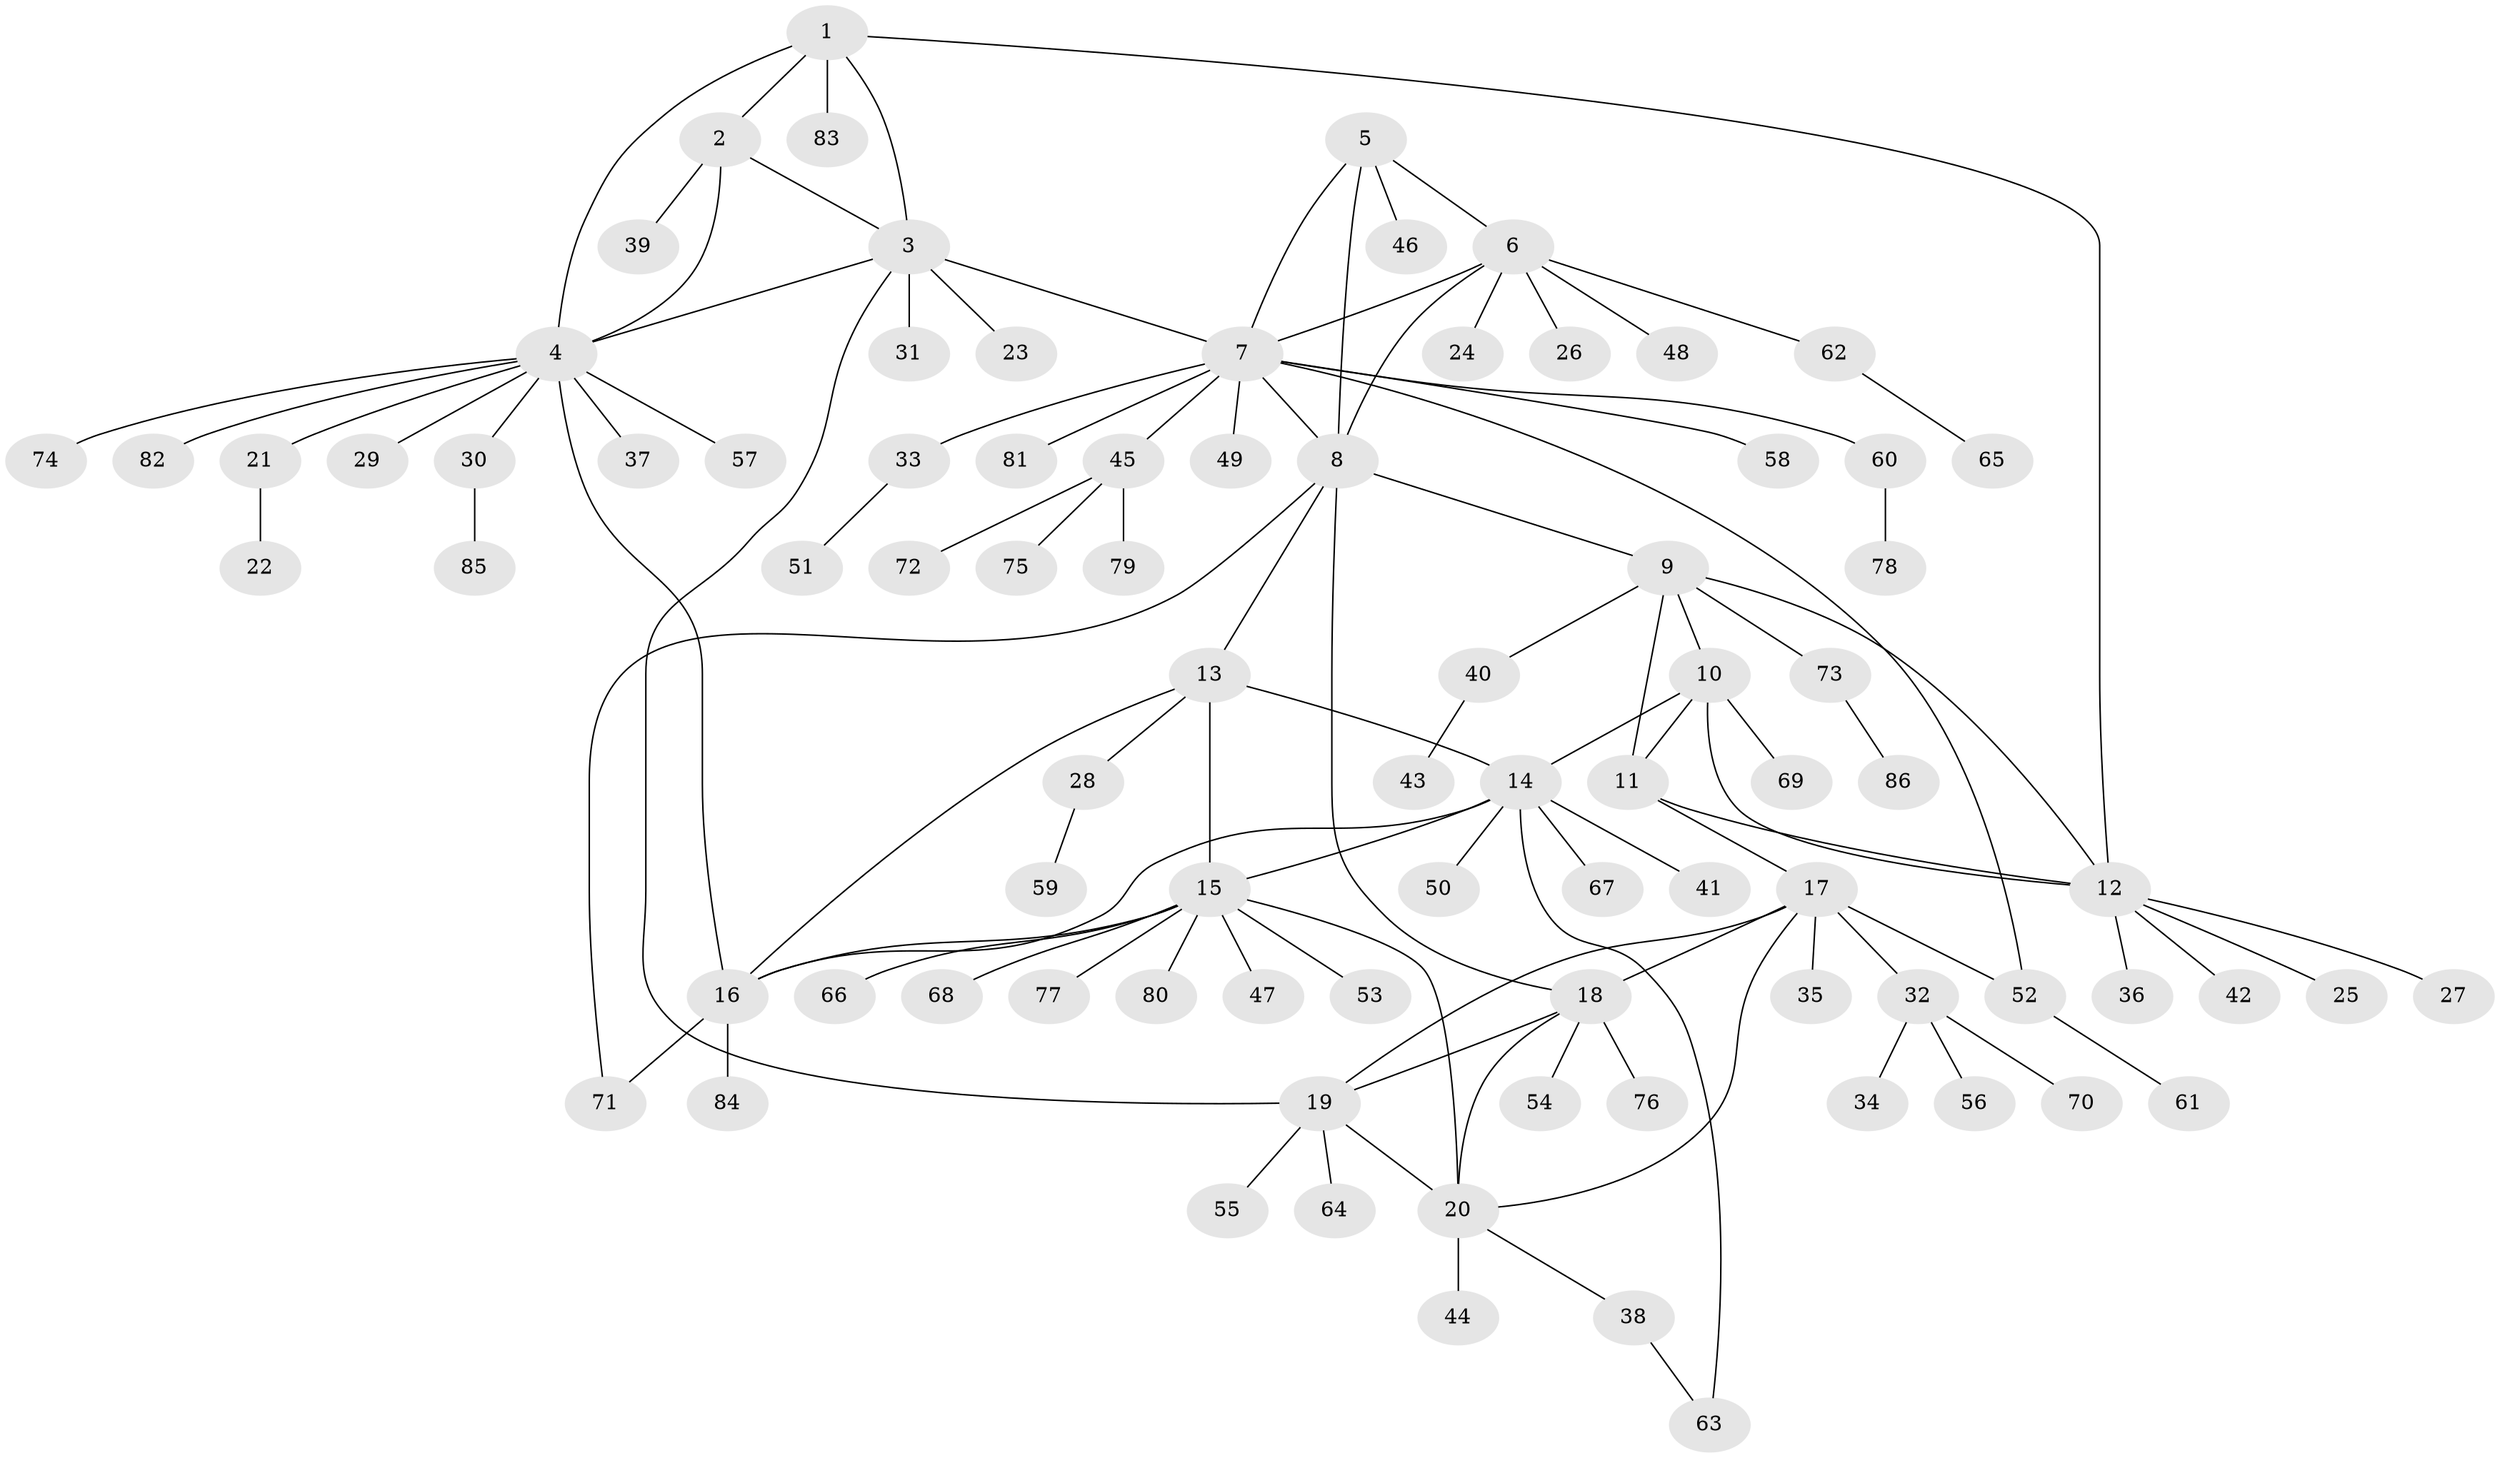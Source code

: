 // Generated by graph-tools (version 1.1) at 2025/02/03/09/25 03:02:43]
// undirected, 86 vertices, 109 edges
graph export_dot {
graph [start="1"]
  node [color=gray90,style=filled];
  1;
  2;
  3;
  4;
  5;
  6;
  7;
  8;
  9;
  10;
  11;
  12;
  13;
  14;
  15;
  16;
  17;
  18;
  19;
  20;
  21;
  22;
  23;
  24;
  25;
  26;
  27;
  28;
  29;
  30;
  31;
  32;
  33;
  34;
  35;
  36;
  37;
  38;
  39;
  40;
  41;
  42;
  43;
  44;
  45;
  46;
  47;
  48;
  49;
  50;
  51;
  52;
  53;
  54;
  55;
  56;
  57;
  58;
  59;
  60;
  61;
  62;
  63;
  64;
  65;
  66;
  67;
  68;
  69;
  70;
  71;
  72;
  73;
  74;
  75;
  76;
  77;
  78;
  79;
  80;
  81;
  82;
  83;
  84;
  85;
  86;
  1 -- 2;
  1 -- 3;
  1 -- 4;
  1 -- 12;
  1 -- 83;
  2 -- 3;
  2 -- 4;
  2 -- 39;
  3 -- 4;
  3 -- 7;
  3 -- 19;
  3 -- 23;
  3 -- 31;
  4 -- 16;
  4 -- 21;
  4 -- 29;
  4 -- 30;
  4 -- 37;
  4 -- 57;
  4 -- 74;
  4 -- 82;
  5 -- 6;
  5 -- 7;
  5 -- 8;
  5 -- 46;
  6 -- 7;
  6 -- 8;
  6 -- 24;
  6 -- 26;
  6 -- 48;
  6 -- 62;
  7 -- 8;
  7 -- 33;
  7 -- 45;
  7 -- 49;
  7 -- 52;
  7 -- 58;
  7 -- 60;
  7 -- 81;
  8 -- 9;
  8 -- 13;
  8 -- 18;
  8 -- 71;
  9 -- 10;
  9 -- 11;
  9 -- 12;
  9 -- 40;
  9 -- 73;
  10 -- 11;
  10 -- 12;
  10 -- 14;
  10 -- 69;
  11 -- 12;
  11 -- 17;
  12 -- 25;
  12 -- 27;
  12 -- 36;
  12 -- 42;
  13 -- 14;
  13 -- 15;
  13 -- 16;
  13 -- 28;
  14 -- 15;
  14 -- 16;
  14 -- 41;
  14 -- 50;
  14 -- 63;
  14 -- 67;
  15 -- 16;
  15 -- 20;
  15 -- 47;
  15 -- 53;
  15 -- 66;
  15 -- 68;
  15 -- 77;
  15 -- 80;
  16 -- 71;
  16 -- 84;
  17 -- 18;
  17 -- 19;
  17 -- 20;
  17 -- 32;
  17 -- 35;
  17 -- 52;
  18 -- 19;
  18 -- 20;
  18 -- 54;
  18 -- 76;
  19 -- 20;
  19 -- 55;
  19 -- 64;
  20 -- 38;
  20 -- 44;
  21 -- 22;
  28 -- 59;
  30 -- 85;
  32 -- 34;
  32 -- 56;
  32 -- 70;
  33 -- 51;
  38 -- 63;
  40 -- 43;
  45 -- 72;
  45 -- 75;
  45 -- 79;
  52 -- 61;
  60 -- 78;
  62 -- 65;
  73 -- 86;
}
